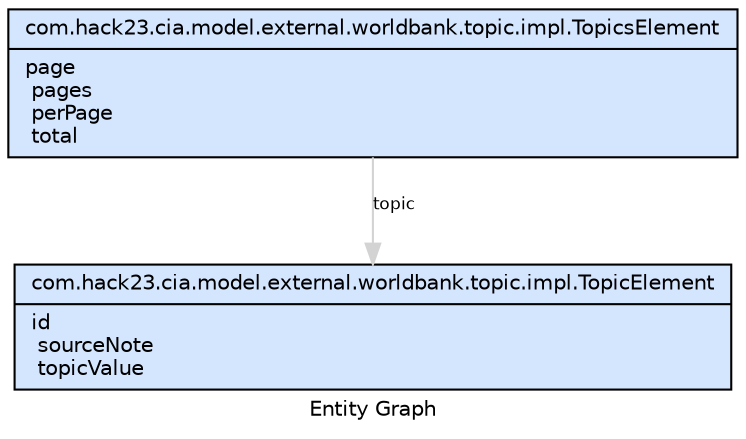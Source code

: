 digraph EntityGraph {
  compound=true;
    bgcolor="white"; 
    fontcolor="black"; fontname="Helvetica"; fontsize="10.0"; 
    ranksep="equally"; 
    label="Entity Graph"; 
    URL="http://tools.hibernate.org";
  edge [
        color="lightgrey", 
        fontcolor="black", 
        fontname="Helvetica", 
        fontsize="8.0",         
        labelangle=-25.0, 
        labeldistance=1.5
        ];
  node [
       fontcolor="black",
       fontname="Helvetica", 
       fontsize="10.0", 
       shape=record, 
       fillcolor="#D4E5FE", 
       style="solid,filled"];

  /* Node com.hack23.cia.model.external.worldbank.topic.impl.TopicsElement */
  com_dot_hack23_dot_cia_dot_model_dot_external_dot_worldbank_dot_topic_dot_impl_dot_TopicsElement [ label = "{ com\.hack23\.cia\.model\.external\.worldbank\.topic\.impl\.TopicsElement| page\l pages\l perPage\l total\l }", URL="com/hack23/cia/model/external/worldbank/topic/impl/TopicsElement.html" ]
  /* Subclass edges for com.hack23.cia.model.external.worldbank.topic.impl.TopicsElement */
  
  /* Property edges/nodes for com_dot_hack23_dot_cia_dot_model_dot_external_dot_worldbank_dot_topic_dot_impl_dot_TopicsElement */
     
     
     
     com_dot_hack23_dot_cia_dot_model_dot_external_dot_worldbank_dot_topic_dot_impl_dot_TopicsElement -> com_dot_hack23_dot_cia_dot_model_dot_external_dot_worldbank_dot_topic_dot_impl_dot_TopicElement [ 
        label="topic" 
        ]
     
     
  /* Node com.hack23.cia.model.external.worldbank.topic.impl.TopicElement */
  com_dot_hack23_dot_cia_dot_model_dot_external_dot_worldbank_dot_topic_dot_impl_dot_TopicElement [ label = "{ com\.hack23\.cia\.model\.external\.worldbank\.topic\.impl\.TopicElement| id\l sourceNote\l topicValue\l }", URL="com/hack23/cia/model/external/worldbank/topic/impl/TopicElement.html" ]
  /* Subclass edges for com.hack23.cia.model.external.worldbank.topic.impl.TopicElement */
  
  /* Property edges/nodes for com_dot_hack23_dot_cia_dot_model_dot_external_dot_worldbank_dot_topic_dot_impl_dot_TopicElement */
     
     
     

}

